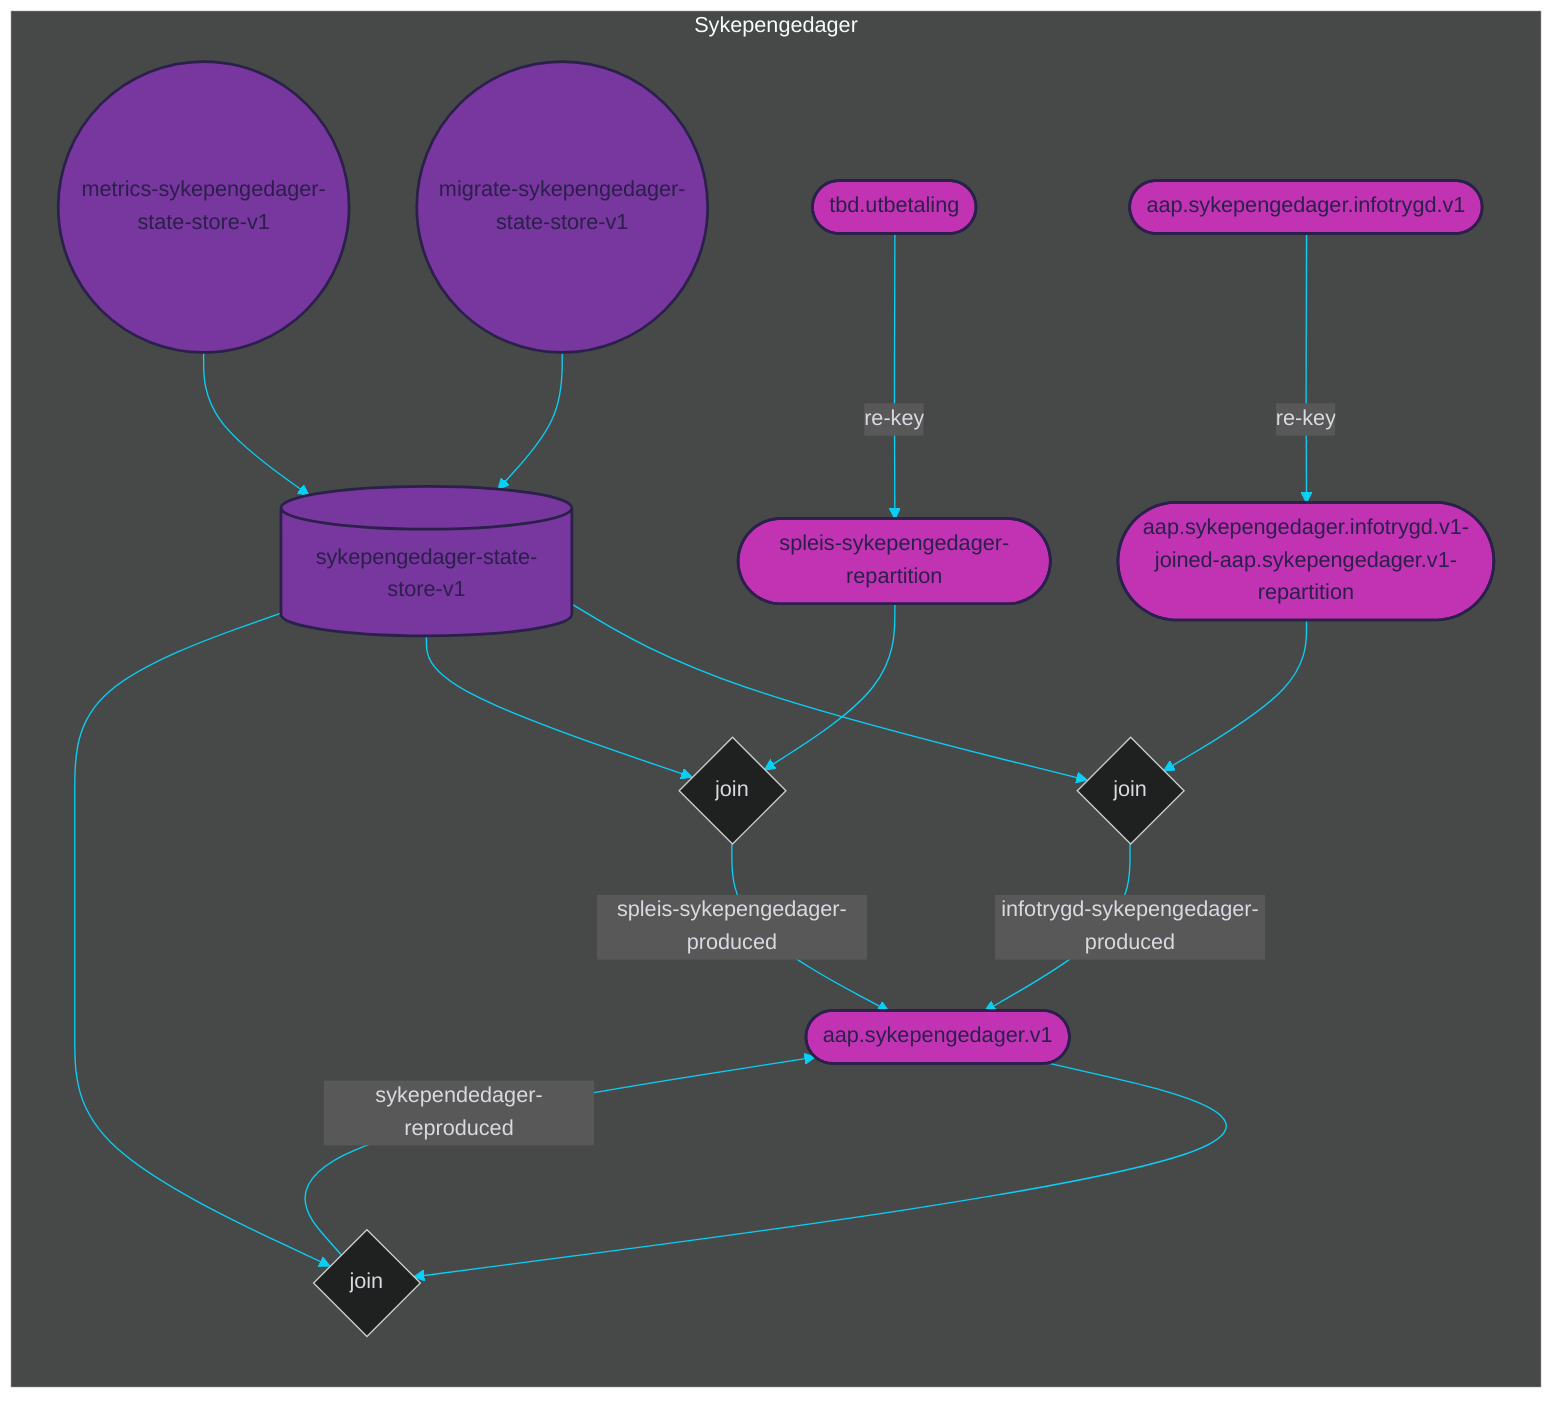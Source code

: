 %%{init: {'theme': 'dark', 'themeVariables': { 'primaryColor': '#07cff6', 'textColor': '#dad9e0', 'lineColor': '#07cff6'}}}%%

graph LR

subgraph Sykepengedager
    %% TOPICS
    aap.sykepengedager.v1([aap.sykepengedager.v1])
	spleis-sykepengedager-repartition([spleis-sykepengedager-repartition])
	aap.sykepengedager.infotrygd.v1-joined-aap.sykepengedager.v1-repartition([aap.sykepengedager.infotrygd.v1-joined-aap.sykepengedager.v1-repartition])
	tbd.utbetaling([tbd.utbetaling])
	aap.sykepengedager.infotrygd.v1([aap.sykepengedager.infotrygd.v1])
    
    %% JOINS
    join-0{join}
	join-1{join}
	join-2{join}
    
    %% STATE STORES
    sykepengedager-state-store-v1[(sykepengedager-state-store-v1)]
    
    %% PROCESSOR API JOBS
    metrics-sykepengedager-state-store-v1((metrics-sykepengedager-state-store-v1))
	migrate-sykepengedager-state-store-v1((migrate-sykepengedager-state-store-v1))
    
    %% JOIN STREAMS
    aap.sykepengedager.infotrygd.v1-joined-aap.sykepengedager.v1-repartition --> join-0
	sykepengedager-state-store-v1 --> join-0
	join-0 --> |infotrygd-sykepengedager-produced| aap.sykepengedager.v1
	spleis-sykepengedager-repartition --> join-1
	sykepengedager-state-store-v1 --> join-1
	join-1 --> |spleis-sykepengedager-produced| aap.sykepengedager.v1
	aap.sykepengedager.v1 --> join-2
	sykepengedager-state-store-v1 --> join-2
	join-2 --> |sykependedager-reproduced| aap.sykepengedager.v1
    
    %% JOB STREAMS
    metrics-sykepengedager-state-store-v1 --> sykepengedager-state-store-v1
	migrate-sykepengedager-state-store-v1 --> sykepengedager-state-store-v1
    
    %% REPARTITION STREAMS
    tbd.utbetaling --> |re-key| spleis-sykepengedager-repartition
	aap.sykepengedager.infotrygd.v1 --> |re-key| aap.sykepengedager.infotrygd.v1-joined-aap.sykepengedager.v1-repartition
end

%% COLORS
%% light    #dad9e0
%% purple   #78369f
%% pink     #c233b4
%% dark     #2a204a
%% blue     #07cff6

%% STYLES
style aap.sykepengedager.v1 fill:#c233b4, stroke:#2a204a, stroke-width:2px, color:#2a204a
style spleis-sykepengedager-repartition fill:#c233b4, stroke:#2a204a, stroke-width:2px, color:#2a204a
style aap.sykepengedager.infotrygd.v1-joined-aap.sykepengedager.v1-repartition fill:#c233b4, stroke:#2a204a, stroke-width:2px, color:#2a204a
style tbd.utbetaling fill:#c233b4, stroke:#2a204a, stroke-width:2px, color:#2a204a
style aap.sykepengedager.infotrygd.v1 fill:#c233b4, stroke:#2a204a, stroke-width:2px, color:#2a204a
style sykepengedager-state-store-v1 fill:#78369f, stroke:#2a204a, stroke-width:2px, color:#2a204a
style metrics-sykepengedager-state-store-v1 fill:#78369f, stroke:#2a204a, stroke-width:2px, color:#2a204a
style migrate-sykepengedager-state-store-v1 fill:#78369f, stroke:#2a204a, stroke-width:2px, color:#2a204a
